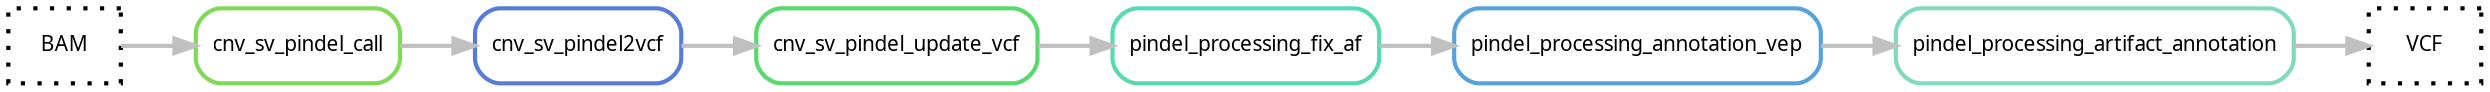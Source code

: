 digraph snakemake_dag {
	rankdir="LR"
    graph[bgcolor=white, margin=0];
    node[shape=box, style=rounded, fontname="sans",                 fontsize=10, penwidth=2];
    edge[penwidth=2, color=grey];
	0[label = "BAM", color = "0.0 0.0 0.0", style="dotted"];
	1[label = "VCF", color = "0.0 0.0 0.0", style="dotted"];

	2[label = "cnv_sv_pindel_call", color = "0.28 0.6 0.85", style="rounded"];
	3[label = "cnv_sv_pindel2vcf", color = "0.62 0.6 0.85", style="rounded"];
	4[label = "cnv_sv_pindel_update_vcf", color = "0.36 0.6 0.85", style="rounded"];
	5[label = "pindel_processing_fix_af", color = "0.45 0.6 0.85", style="rounded"];
	6[label = "pindel_processing_annotation_vep", color = "0.57 0.6 0.85", style="rounded"];
	7[label = "pindel_processing_artifact_annotation", color = "0.45 0.4 0.85", style="rounded"];

	7 -> 1

	6 -> 7
	5 -> 6
	4 -> 5
	3 -> 4
	2 -> 3

	0 -> 2
}
